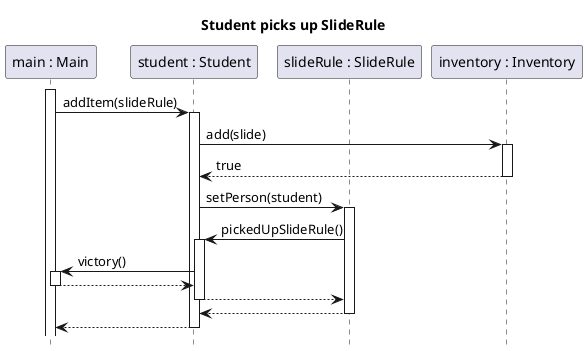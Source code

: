 @startuml item-code-of-studies-use

title Student picks up SlideRule
hide footbox

participant "main : Main" as main
participant "student : Student" as student
participant "slideRule : SlideRule" as slide
participant "inventory : Inventory" as inv
activate main

main-> student ++: addItem(slideRule)
    student -> inv ++: add(slide)
    return true
    student -> slide ++: setPerson(student)
	    slide -> student ++: pickedUpSlideRule()
            student -> main ++: victory()
            return
        return
	return
return

@enduml